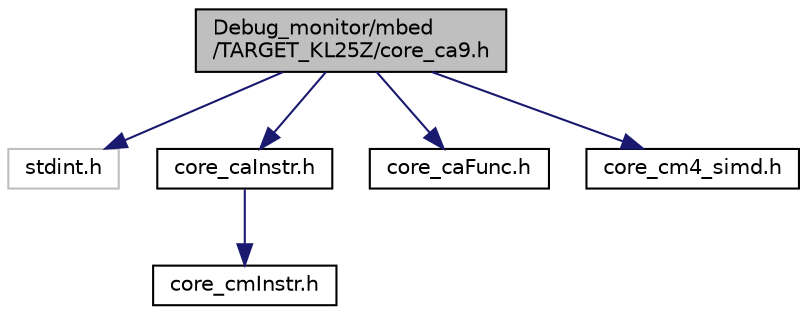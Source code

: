 digraph "Debug_monitor/mbed/TARGET_KL25Z/core_ca9.h"
{
 // LATEX_PDF_SIZE
  edge [fontname="Helvetica",fontsize="10",labelfontname="Helvetica",labelfontsize="10"];
  node [fontname="Helvetica",fontsize="10",shape=record];
  Node1 [label="Debug_monitor/mbed\l/TARGET_KL25Z/core_ca9.h",height=0.2,width=0.4,color="black", fillcolor="grey75", style="filled", fontcolor="black",tooltip="CMSIS Cortex-A9 Core Peripheral Access Layer Header File."];
  Node1 -> Node2 [color="midnightblue",fontsize="10",style="solid",fontname="Helvetica"];
  Node2 [label="stdint.h",height=0.2,width=0.4,color="grey75", fillcolor="white", style="filled",tooltip=" "];
  Node1 -> Node3 [color="midnightblue",fontsize="10",style="solid",fontname="Helvetica"];
  Node3 [label="core_caInstr.h",height=0.2,width=0.4,color="black", fillcolor="white", style="filled",URL="$core__ca_instr_8h.html",tooltip="CMSIS Cortex-A9 Core Peripheral Access Layer Header File."];
  Node3 -> Node4 [color="midnightblue",fontsize="10",style="solid",fontname="Helvetica"];
  Node4 [label="core_cmInstr.h",height=0.2,width=0.4,color="black", fillcolor="white", style="filled",URL="$core__cm_instr_8h.html",tooltip="CMSIS Cortex-M Core Instruction Access Header File."];
  Node1 -> Node5 [color="midnightblue",fontsize="10",style="solid",fontname="Helvetica"];
  Node5 [label="core_caFunc.h",height=0.2,width=0.4,color="black", fillcolor="white", style="filled",URL="$core__ca_func_8h.html",tooltip="CMSIS Cortex-A Core Function Access Header File."];
  Node1 -> Node6 [color="midnightblue",fontsize="10",style="solid",fontname="Helvetica"];
  Node6 [label="core_cm4_simd.h",height=0.2,width=0.4,color="black", fillcolor="white", style="filled",URL="$core__cm4__simd_8h.html",tooltip="CMSIS Cortex-M4 SIMD Header File."];
}
